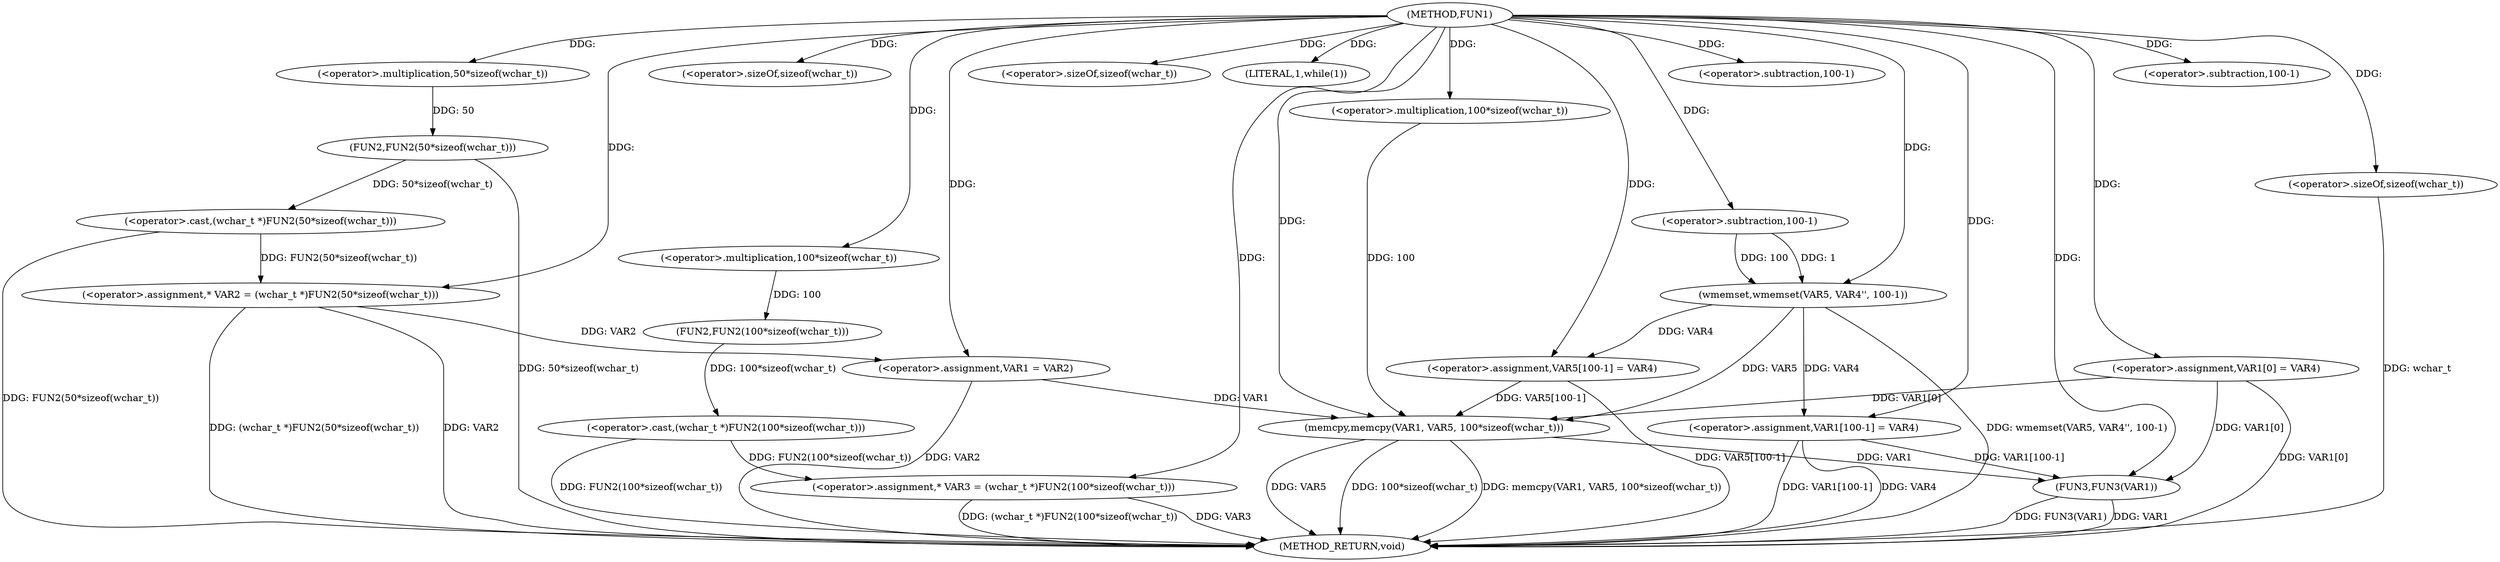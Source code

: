 digraph FUN1 {  
"1000100" [label = "(METHOD,FUN1)" ]
"1000166" [label = "(METHOD_RETURN,void)" ]
"1000104" [label = "(<operator>.assignment,* VAR2 = (wchar_t *)FUN2(50*sizeof(wchar_t)))" ]
"1000106" [label = "(<operator>.cast,(wchar_t *)FUN2(50*sizeof(wchar_t)))" ]
"1000108" [label = "(FUN2,FUN2(50*sizeof(wchar_t)))" ]
"1000109" [label = "(<operator>.multiplication,50*sizeof(wchar_t))" ]
"1000111" [label = "(<operator>.sizeOf,sizeof(wchar_t))" ]
"1000114" [label = "(<operator>.assignment,* VAR3 = (wchar_t *)FUN2(100*sizeof(wchar_t)))" ]
"1000116" [label = "(<operator>.cast,(wchar_t *)FUN2(100*sizeof(wchar_t)))" ]
"1000118" [label = "(FUN2,FUN2(100*sizeof(wchar_t)))" ]
"1000119" [label = "(<operator>.multiplication,100*sizeof(wchar_t))" ]
"1000121" [label = "(<operator>.sizeOf,sizeof(wchar_t))" ]
"1000124" [label = "(LITERAL,1,while(1))" ]
"1000126" [label = "(<operator>.assignment,VAR1 = VAR2)" ]
"1000129" [label = "(<operator>.assignment,VAR1[0] = VAR4)" ]
"1000137" [label = "(wmemset,wmemset(VAR5, VAR4'', 100-1))" ]
"1000140" [label = "(<operator>.subtraction,100-1)" ]
"1000143" [label = "(<operator>.assignment,VAR5[100-1] = VAR4)" ]
"1000146" [label = "(<operator>.subtraction,100-1)" ]
"1000150" [label = "(memcpy,memcpy(VAR1, VAR5, 100*sizeof(wchar_t)))" ]
"1000153" [label = "(<operator>.multiplication,100*sizeof(wchar_t))" ]
"1000155" [label = "(<operator>.sizeOf,sizeof(wchar_t))" ]
"1000157" [label = "(<operator>.assignment,VAR1[100-1] = VAR4)" ]
"1000160" [label = "(<operator>.subtraction,100-1)" ]
"1000164" [label = "(FUN3,FUN3(VAR1))" ]
  "1000106" -> "1000166"  [ label = "DDG: FUN2(50*sizeof(wchar_t))"] 
  "1000104" -> "1000166"  [ label = "DDG: VAR2"] 
  "1000150" -> "1000166"  [ label = "DDG: VAR5"] 
  "1000114" -> "1000166"  [ label = "DDG: VAR3"] 
  "1000150" -> "1000166"  [ label = "DDG: 100*sizeof(wchar_t)"] 
  "1000116" -> "1000166"  [ label = "DDG: FUN2(100*sizeof(wchar_t))"] 
  "1000150" -> "1000166"  [ label = "DDG: memcpy(VAR1, VAR5, 100*sizeof(wchar_t))"] 
  "1000157" -> "1000166"  [ label = "DDG: VAR4"] 
  "1000114" -> "1000166"  [ label = "DDG: (wchar_t *)FUN2(100*sizeof(wchar_t))"] 
  "1000164" -> "1000166"  [ label = "DDG: VAR1"] 
  "1000129" -> "1000166"  [ label = "DDG: VAR1[0]"] 
  "1000164" -> "1000166"  [ label = "DDG: FUN3(VAR1)"] 
  "1000157" -> "1000166"  [ label = "DDG: VAR1[100-1]"] 
  "1000143" -> "1000166"  [ label = "DDG: VAR5[100-1]"] 
  "1000126" -> "1000166"  [ label = "DDG: VAR2"] 
  "1000155" -> "1000166"  [ label = "DDG: wchar_t"] 
  "1000137" -> "1000166"  [ label = "DDG: wmemset(VAR5, VAR4'', 100-1)"] 
  "1000104" -> "1000166"  [ label = "DDG: (wchar_t *)FUN2(50*sizeof(wchar_t))"] 
  "1000108" -> "1000166"  [ label = "DDG: 50*sizeof(wchar_t)"] 
  "1000106" -> "1000104"  [ label = "DDG: FUN2(50*sizeof(wchar_t))"] 
  "1000100" -> "1000104"  [ label = "DDG: "] 
  "1000108" -> "1000106"  [ label = "DDG: 50*sizeof(wchar_t)"] 
  "1000109" -> "1000108"  [ label = "DDG: 50"] 
  "1000100" -> "1000109"  [ label = "DDG: "] 
  "1000100" -> "1000111"  [ label = "DDG: "] 
  "1000116" -> "1000114"  [ label = "DDG: FUN2(100*sizeof(wchar_t))"] 
  "1000100" -> "1000114"  [ label = "DDG: "] 
  "1000118" -> "1000116"  [ label = "DDG: 100*sizeof(wchar_t)"] 
  "1000119" -> "1000118"  [ label = "DDG: 100"] 
  "1000100" -> "1000119"  [ label = "DDG: "] 
  "1000100" -> "1000121"  [ label = "DDG: "] 
  "1000100" -> "1000124"  [ label = "DDG: "] 
  "1000104" -> "1000126"  [ label = "DDG: VAR2"] 
  "1000100" -> "1000126"  [ label = "DDG: "] 
  "1000100" -> "1000129"  [ label = "DDG: "] 
  "1000100" -> "1000137"  [ label = "DDG: "] 
  "1000140" -> "1000137"  [ label = "DDG: 100"] 
  "1000140" -> "1000137"  [ label = "DDG: 1"] 
  "1000100" -> "1000140"  [ label = "DDG: "] 
  "1000137" -> "1000143"  [ label = "DDG: VAR4"] 
  "1000100" -> "1000143"  [ label = "DDG: "] 
  "1000100" -> "1000146"  [ label = "DDG: "] 
  "1000129" -> "1000150"  [ label = "DDG: VAR1[0]"] 
  "1000126" -> "1000150"  [ label = "DDG: VAR1"] 
  "1000100" -> "1000150"  [ label = "DDG: "] 
  "1000143" -> "1000150"  [ label = "DDG: VAR5[100-1]"] 
  "1000137" -> "1000150"  [ label = "DDG: VAR5"] 
  "1000153" -> "1000150"  [ label = "DDG: 100"] 
  "1000100" -> "1000153"  [ label = "DDG: "] 
  "1000100" -> "1000155"  [ label = "DDG: "] 
  "1000100" -> "1000157"  [ label = "DDG: "] 
  "1000137" -> "1000157"  [ label = "DDG: VAR4"] 
  "1000100" -> "1000160"  [ label = "DDG: "] 
  "1000129" -> "1000164"  [ label = "DDG: VAR1[0]"] 
  "1000150" -> "1000164"  [ label = "DDG: VAR1"] 
  "1000157" -> "1000164"  [ label = "DDG: VAR1[100-1]"] 
  "1000100" -> "1000164"  [ label = "DDG: "] 
}
